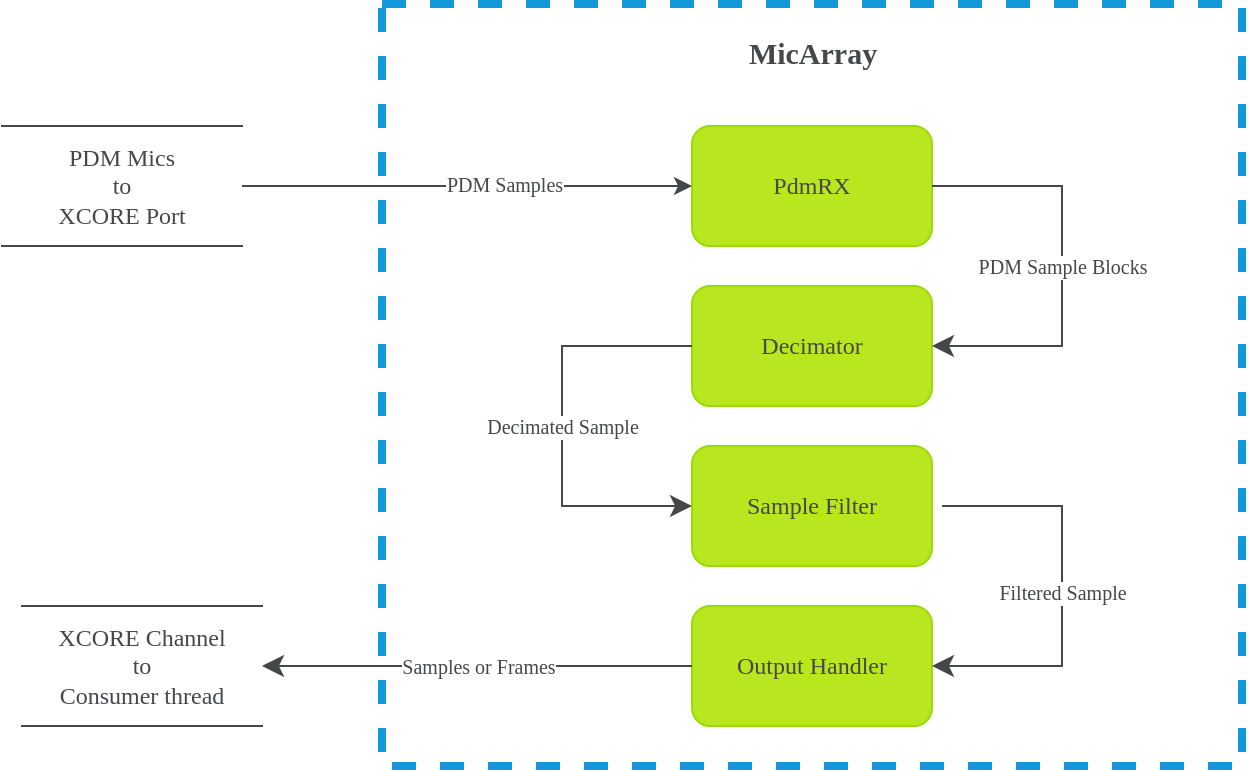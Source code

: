 <mxfile version="20.8.16" type="device"><diagram name="Page-1" id="5d7acffa-a066-3a61-03fe-96351882024d"><mxGraphModel dx="1434" dy="843" grid="1" gridSize="10" guides="1" tooltips="1" connect="1" arrows="1" fold="1" page="1" pageScale="1" pageWidth="1100" pageHeight="850" background="#ffffff" math="0" shadow="0"><root><mxCell id="0"/><mxCell id="1" parent="0"/><mxCell id="41cEoVDqPym9zxKj4EL4-4" value="" style="rounded=0;whiteSpace=wrap;html=1;strokeColor=#1399DB;fontFamily=Arial Nova Light;fontColor=#464749;fillColor=none;strokeWidth=4;glass=0;align=center;dashed=1;" parent="1" vertex="1"><mxGeometry x="260" y="49" width="430" height="381" as="geometry"/></mxCell><mxCell id="41cEoVDqPym9zxKj4EL4-2" value="PdmRX" style="rounded=1;whiteSpace=wrap;html=1;strokeColor=#99DA07;fontFamily=Arial Nova Light;fontColor=#464749;fillColor=#B8E720;" parent="1" vertex="1"><mxGeometry x="415" y="110" width="120" height="60" as="geometry"/></mxCell><mxCell id="41cEoVDqPym9zxKj4EL4-3" value="PDM Mics&lt;br&gt;to&lt;br&gt;XCORE Port" style="shape=partialRectangle;whiteSpace=wrap;html=1;left=0;right=0;fillColor=none;strokeColor=#464749;fontFamily=Arial Nova Light;fontColor=#464749;" parent="1" vertex="1"><mxGeometry x="70" y="110" width="120" height="60" as="geometry"/></mxCell><mxCell id="41cEoVDqPym9zxKj4EL4-6" value="MicArray" style="text;strokeColor=none;fillColor=none;html=1;fontSize=15;fontStyle=1;verticalAlign=middle;align=center;fontFamily=Arial Nova Light;fontColor=#464749;" parent="1" vertex="1"><mxGeometry x="425" y="53" width="100" height="40" as="geometry"/></mxCell><mxCell id="41cEoVDqPym9zxKj4EL4-7" value="Decimator" style="rounded=1;whiteSpace=wrap;html=1;strokeColor=#99DA07;fontFamily=Arial Nova Light;fontColor=#464749;fillColor=#B8E720;" parent="1" vertex="1"><mxGeometry x="415" y="190" width="120" height="60" as="geometry"/></mxCell><mxCell id="41cEoVDqPym9zxKj4EL4-8" value="Sample Filter" style="rounded=1;whiteSpace=wrap;html=1;strokeColor=#99DA07;fontFamily=Arial Nova Light;fontColor=#464749;fillColor=#B8E720;" parent="1" vertex="1"><mxGeometry x="415" y="270" width="120" height="60" as="geometry"/></mxCell><mxCell id="41cEoVDqPym9zxKj4EL4-9" value="Output Handler" style="rounded=1;whiteSpace=wrap;html=1;strokeColor=#99DA07;fontFamily=Arial Nova Light;fontColor=#464749;fillColor=#B8E720;" parent="1" vertex="1"><mxGeometry x="415" y="350" width="120" height="60" as="geometry"/></mxCell><mxCell id="41cEoVDqPym9zxKj4EL4-12" value="" style="edgeStyle=none;html=1;strokeColor=#464749;fontFamily=Arial Nova Light;fontSize=15;fontColor=#464749;fillColor=#D1D3D4;exitX=1;exitY=0.5;exitDx=0;exitDy=0;labelPosition=center;verticalLabelPosition=middle;align=center;verticalAlign=middle;" parent="1" source="41cEoVDqPym9zxKj4EL4-3" target="41cEoVDqPym9zxKj4EL4-2" edge="1"><mxGeometry relative="1" as="geometry"><mxPoint x="260.0" y="139.659" as="sourcePoint"/><mxPoint x="326.56" y="140.29" as="targetPoint"/><Array as="points"/></mxGeometry></mxCell><mxCell id="41cEoVDqPym9zxKj4EL4-13" value="PDM Samples" style="edgeLabel;html=1;align=center;verticalAlign=middle;resizable=0;points=[];fontSize=10;fontFamily=Arial Nova Light;fontColor=#464749;" parent="41cEoVDqPym9zxKj4EL4-12" vertex="1" connectable="0"><mxGeometry x="0.159" y="1" relative="1" as="geometry"><mxPoint as="offset"/></mxGeometry></mxCell><mxCell id="41cEoVDqPym9zxKj4EL4-19" value="PDM Sample Blocks" style="edgeStyle=elbowEdgeStyle;elbow=horizontal;endArrow=classic;html=1;curved=0;rounded=0;endSize=8;startSize=8;strokeColor=#464749;fontFamily=Arial Nova Light;fontSize=10;fontColor=#464749;fillColor=#FFFFFF;exitX=1;exitY=0.5;exitDx=0;exitDy=0;entryX=1;entryY=0.5;entryDx=0;entryDy=0;" parent="1" source="41cEoVDqPym9zxKj4EL4-2" target="41cEoVDqPym9zxKj4EL4-7" edge="1"><mxGeometry width="50" height="50" relative="1" as="geometry"><mxPoint x="540" y="140" as="sourcePoint"/><mxPoint x="590" y="90" as="targetPoint"/><Array as="points"><mxPoint x="600" y="180"/></Array></mxGeometry></mxCell><mxCell id="41cEoVDqPym9zxKj4EL4-20" value="Filtered Sample" style="edgeStyle=elbowEdgeStyle;elbow=horizontal;endArrow=classic;html=1;curved=0;rounded=0;endSize=8;startSize=8;strokeColor=#464749;fontFamily=Arial Nova Light;fontSize=10;fontColor=#464749;fillColor=#FFFFFF;exitX=1.042;exitY=0.5;exitDx=0;exitDy=0;entryX=1;entryY=0.5;entryDx=0;entryDy=0;exitPerimeter=0;" parent="1" source="41cEoVDqPym9zxKj4EL4-8" target="41cEoVDqPym9zxKj4EL4-9" edge="1"><mxGeometry width="50" height="50" relative="1" as="geometry"><mxPoint x="560" y="290" as="sourcePoint"/><mxPoint x="560" y="370" as="targetPoint"/><Array as="points"><mxPoint x="600" y="330"/><mxPoint x="625" y="330"/></Array></mxGeometry></mxCell><mxCell id="41cEoVDqPym9zxKj4EL4-21" value="Decimated Sample" style="edgeStyle=elbowEdgeStyle;elbow=horizontal;endArrow=classic;html=1;curved=0;rounded=0;endSize=8;startSize=8;strokeColor=#464749;fontFamily=Arial Nova Light;fontSize=10;fontColor=#464749;fillColor=#FFFFFF;exitX=0;exitY=0.5;exitDx=0;exitDy=0;entryX=0;entryY=0.5;entryDx=0;entryDy=0;" parent="1" source="41cEoVDqPym9zxKj4EL4-7" target="41cEoVDqPym9zxKj4EL4-8" edge="1"><mxGeometry width="50" height="50" relative="1" as="geometry"><mxPoint x="300" y="210" as="sourcePoint"/><mxPoint x="300" y="290" as="targetPoint"/><Array as="points"><mxPoint x="350" y="250"/><mxPoint x="330" y="260"/></Array></mxGeometry></mxCell><mxCell id="41cEoVDqPym9zxKj4EL4-22" value="Samples or Frames" style="edgeStyle=elbowEdgeStyle;elbow=horizontal;endArrow=classic;html=1;curved=0;rounded=0;endSize=8;startSize=8;strokeColor=#464749;fontFamily=Arial Nova Light;fontSize=10;fontColor=#464749;fillColor=#FFFFFF;exitX=0;exitY=0.5;exitDx=0;exitDy=0;" parent="1" source="41cEoVDqPym9zxKj4EL4-9" edge="1"><mxGeometry width="50" height="50" relative="1" as="geometry"><mxPoint x="310" y="320" as="sourcePoint"/><mxPoint x="200" y="380" as="targetPoint"/><Array as="points"><mxPoint x="375" y="360"/></Array></mxGeometry></mxCell><mxCell id="41cEoVDqPym9zxKj4EL4-23" value="XCORE Channel&lt;br&gt;to&lt;br&gt;Consumer thread" style="shape=partialRectangle;whiteSpace=wrap;html=1;left=0;right=0;fillColor=none;strokeColor=#464749;fontFamily=Arial Nova Light;fontColor=#464749;" parent="1" vertex="1"><mxGeometry x="80" y="350" width="120" height="60" as="geometry"/></mxCell></root></mxGraphModel></diagram></mxfile>